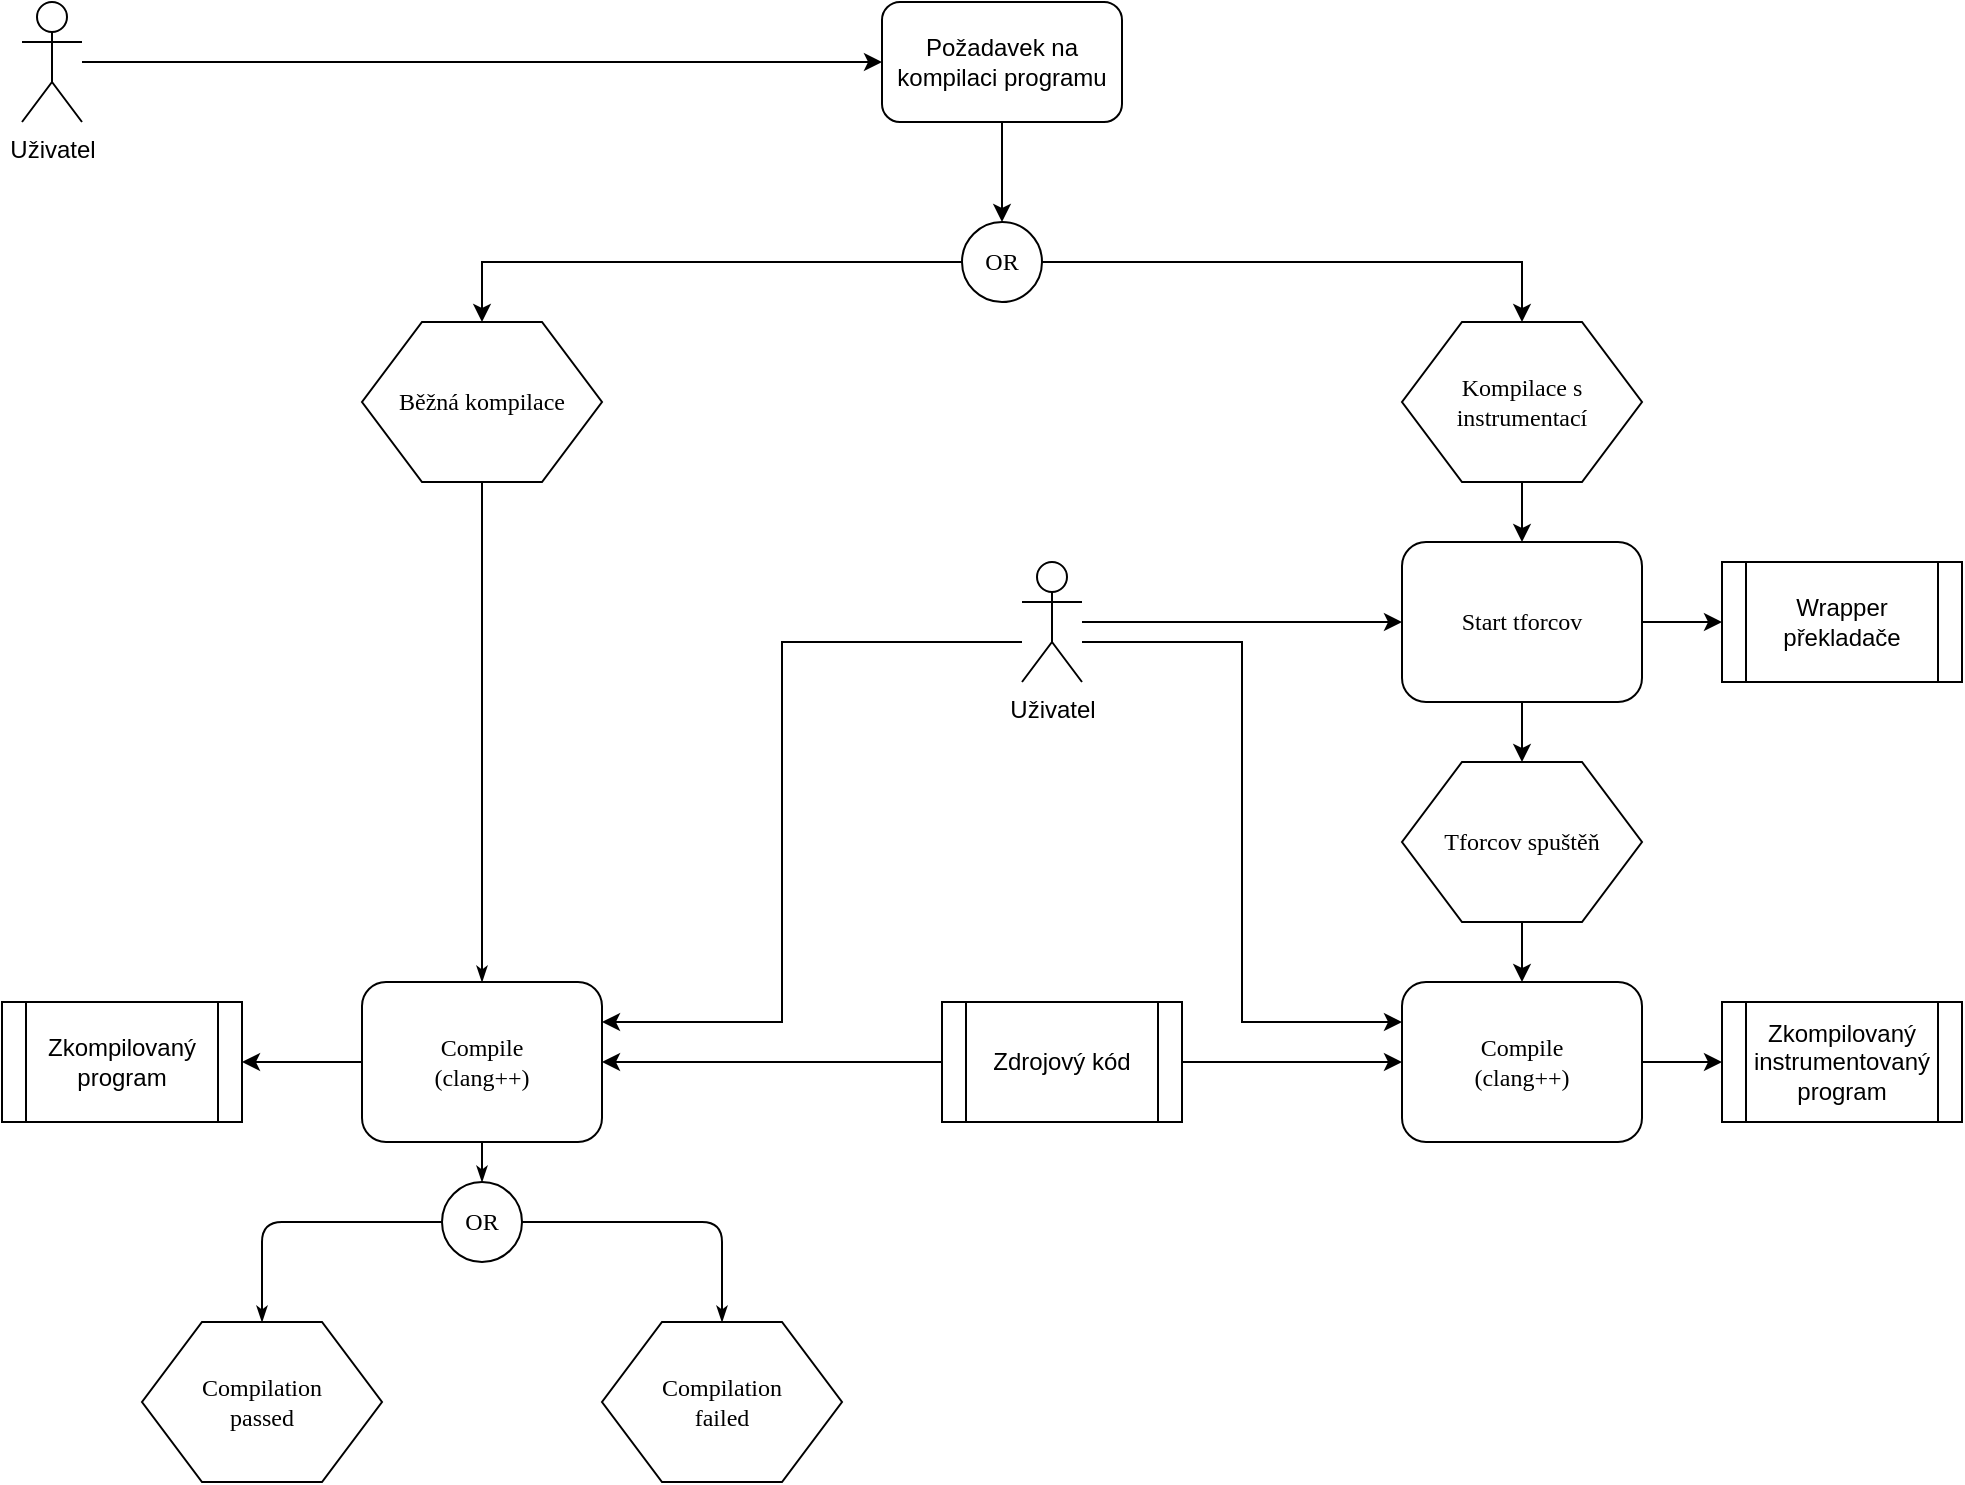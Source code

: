 <mxfile version="16.5.2" type="github">
  <diagram name="Page-1" id="8ce9d11a-91a2-4d17-14d8-a56ed91bf033">
    <mxGraphModel dx="1422" dy="762" grid="1" gridSize="10" guides="1" tooltips="1" connect="1" arrows="1" fold="1" page="1" pageScale="1" pageWidth="1100" pageHeight="850" background="none" math="0" shadow="0">
      <root>
        <mxCell id="0" />
        <mxCell id="1" parent="0" />
        <mxCell id="17ea667e15c223fc-28" style="edgeStyle=orthogonalEdgeStyle;rounded=1;html=1;labelBackgroundColor=none;startArrow=none;startFill=0;startSize=5;endArrow=classicThin;endFill=1;endSize=5;jettySize=auto;orthogonalLoop=1;strokeWidth=1;fontFamily=Verdana;fontSize=8" parent="1" source="17ea667e15c223fc-1" target="17ea667e15c223fc-2" edge="1">
          <mxGeometry relative="1" as="geometry" />
        </mxCell>
        <mxCell id="17ea667e15c223fc-1" value="Běžná kompilace" style="shape=hexagon;perimeter=hexagonPerimeter;whiteSpace=wrap;html=1;rounded=0;shadow=0;labelBackgroundColor=none;strokeWidth=1;fontFamily=Verdana;fontSize=12;align=center;" parent="1" vertex="1">
          <mxGeometry x="250" y="190" width="120" height="80" as="geometry" />
        </mxCell>
        <mxCell id="17ea667e15c223fc-29" style="edgeStyle=orthogonalEdgeStyle;rounded=1;html=1;labelBackgroundColor=none;startArrow=none;startFill=0;startSize=5;endArrow=classicThin;endFill=1;endSize=5;jettySize=auto;orthogonalLoop=1;strokeWidth=1;fontFamily=Verdana;fontSize=8" parent="1" source="17ea667e15c223fc-2" target="17ea667e15c223fc-3" edge="1">
          <mxGeometry relative="1" as="geometry" />
        </mxCell>
        <mxCell id="318fzTL56NjNgk1-DEGz-11" style="edgeStyle=orthogonalEdgeStyle;rounded=0;orthogonalLoop=1;jettySize=auto;html=1;" edge="1" parent="1" source="17ea667e15c223fc-2" target="318fzTL56NjNgk1-DEGz-10">
          <mxGeometry relative="1" as="geometry" />
        </mxCell>
        <mxCell id="17ea667e15c223fc-2" value="Compile&lt;br&gt;(clang++)" style="rounded=1;whiteSpace=wrap;html=1;shadow=0;labelBackgroundColor=none;strokeWidth=1;fontFamily=Verdana;fontSize=12;align=center;" parent="1" vertex="1">
          <mxGeometry x="250" y="520" width="120" height="80" as="geometry" />
        </mxCell>
        <mxCell id="17ea667e15c223fc-30" style="edgeStyle=orthogonalEdgeStyle;rounded=1;html=1;labelBackgroundColor=none;startArrow=none;startFill=0;startSize=5;endArrow=classicThin;endFill=1;endSize=5;jettySize=auto;orthogonalLoop=1;strokeWidth=1;fontFamily=Verdana;fontSize=8" parent="1" source="17ea667e15c223fc-3" target="17ea667e15c223fc-5" edge="1">
          <mxGeometry relative="1" as="geometry" />
        </mxCell>
        <mxCell id="17ea667e15c223fc-31" style="edgeStyle=orthogonalEdgeStyle;rounded=1;html=1;labelBackgroundColor=none;startArrow=none;startFill=0;startSize=5;endArrow=classicThin;endFill=1;endSize=5;jettySize=auto;orthogonalLoop=1;strokeWidth=1;fontFamily=Verdana;fontSize=8" parent="1" source="17ea667e15c223fc-3" target="17ea667e15c223fc-4" edge="1">
          <mxGeometry relative="1" as="geometry" />
        </mxCell>
        <mxCell id="17ea667e15c223fc-3" value="OR" style="ellipse;whiteSpace=wrap;html=1;rounded=1;shadow=0;labelBackgroundColor=none;strokeWidth=1;fontFamily=Verdana;fontSize=12;align=center;" parent="1" vertex="1">
          <mxGeometry x="290" y="620" width="40" height="40" as="geometry" />
        </mxCell>
        <mxCell id="17ea667e15c223fc-4" value="Compilation&lt;br&gt;passed" style="shape=hexagon;perimeter=hexagonPerimeter;whiteSpace=wrap;html=1;rounded=0;shadow=0;labelBackgroundColor=none;strokeWidth=1;fontFamily=Verdana;fontSize=12;align=center;" parent="1" vertex="1">
          <mxGeometry x="140" y="690" width="120" height="80" as="geometry" />
        </mxCell>
        <mxCell id="17ea667e15c223fc-5" value="Compilation&lt;br&gt;failed" style="shape=hexagon;perimeter=hexagonPerimeter;whiteSpace=wrap;html=1;rounded=0;shadow=0;labelBackgroundColor=none;strokeWidth=1;fontFamily=Verdana;fontSize=12;align=center;" parent="1" vertex="1">
          <mxGeometry x="370" y="690" width="120" height="80" as="geometry" />
        </mxCell>
        <mxCell id="318fzTL56NjNgk1-DEGz-2" style="edgeStyle=orthogonalEdgeStyle;rounded=0;orthogonalLoop=1;jettySize=auto;html=1;" edge="1" parent="1" source="318fzTL56NjNgk1-DEGz-1" target="17ea667e15c223fc-2">
          <mxGeometry relative="1" as="geometry" />
        </mxCell>
        <mxCell id="318fzTL56NjNgk1-DEGz-19" style="edgeStyle=orthogonalEdgeStyle;rounded=0;orthogonalLoop=1;jettySize=auto;html=1;" edge="1" parent="1" source="318fzTL56NjNgk1-DEGz-1" target="318fzTL56NjNgk1-DEGz-16">
          <mxGeometry relative="1" as="geometry" />
        </mxCell>
        <mxCell id="318fzTL56NjNgk1-DEGz-1" value="Zdrojový kód" style="shape=process;whiteSpace=wrap;html=1;backgroundOutline=1;" vertex="1" parent="1">
          <mxGeometry x="540" y="530" width="120" height="60" as="geometry" />
        </mxCell>
        <mxCell id="318fzTL56NjNgk1-DEGz-4" style="edgeStyle=orthogonalEdgeStyle;rounded=0;orthogonalLoop=1;jettySize=auto;html=1;" edge="1" parent="1" source="318fzTL56NjNgk1-DEGz-3" target="17ea667e15c223fc-2">
          <mxGeometry relative="1" as="geometry">
            <Array as="points">
              <mxPoint x="460" y="350" />
              <mxPoint x="460" y="540" />
            </Array>
          </mxGeometry>
        </mxCell>
        <mxCell id="318fzTL56NjNgk1-DEGz-20" style="edgeStyle=orthogonalEdgeStyle;rounded=0;orthogonalLoop=1;jettySize=auto;html=1;" edge="1" parent="1" source="318fzTL56NjNgk1-DEGz-3" target="318fzTL56NjNgk1-DEGz-15">
          <mxGeometry relative="1" as="geometry" />
        </mxCell>
        <mxCell id="318fzTL56NjNgk1-DEGz-31" style="edgeStyle=orthogonalEdgeStyle;rounded=0;orthogonalLoop=1;jettySize=auto;html=1;" edge="1" parent="1" source="318fzTL56NjNgk1-DEGz-3" target="318fzTL56NjNgk1-DEGz-16">
          <mxGeometry relative="1" as="geometry">
            <Array as="points">
              <mxPoint x="690" y="350" />
              <mxPoint x="690" y="540" />
            </Array>
          </mxGeometry>
        </mxCell>
        <mxCell id="318fzTL56NjNgk1-DEGz-3" value="Uživatel" style="shape=umlActor;verticalLabelPosition=bottom;verticalAlign=top;html=1;outlineConnect=0;" vertex="1" parent="1">
          <mxGeometry x="580" y="310" width="30" height="60" as="geometry" />
        </mxCell>
        <mxCell id="318fzTL56NjNgk1-DEGz-13" style="edgeStyle=orthogonalEdgeStyle;rounded=0;orthogonalLoop=1;jettySize=auto;html=1;" edge="1" parent="1" source="318fzTL56NjNgk1-DEGz-5" target="318fzTL56NjNgk1-DEGz-12">
          <mxGeometry relative="1" as="geometry" />
        </mxCell>
        <mxCell id="318fzTL56NjNgk1-DEGz-5" value="Požadavek na kompilaci programu" style="rounded=1;whiteSpace=wrap;html=1;" vertex="1" parent="1">
          <mxGeometry x="510" y="30" width="120" height="60" as="geometry" />
        </mxCell>
        <mxCell id="318fzTL56NjNgk1-DEGz-7" style="edgeStyle=orthogonalEdgeStyle;rounded=0;orthogonalLoop=1;jettySize=auto;html=1;" edge="1" parent="1" source="318fzTL56NjNgk1-DEGz-6" target="318fzTL56NjNgk1-DEGz-5">
          <mxGeometry relative="1" as="geometry" />
        </mxCell>
        <mxCell id="318fzTL56NjNgk1-DEGz-6" value="Uživatel" style="shape=umlActor;verticalLabelPosition=bottom;verticalAlign=top;html=1;outlineConnect=0;" vertex="1" parent="1">
          <mxGeometry x="80" y="30" width="30" height="60" as="geometry" />
        </mxCell>
        <mxCell id="318fzTL56NjNgk1-DEGz-10" value="Zkompilovaný program" style="shape=process;whiteSpace=wrap;html=1;backgroundOutline=1;" vertex="1" parent="1">
          <mxGeometry x="70" y="530" width="120" height="60" as="geometry" />
        </mxCell>
        <mxCell id="318fzTL56NjNgk1-DEGz-17" style="edgeStyle=orthogonalEdgeStyle;rounded=0;orthogonalLoop=1;jettySize=auto;html=1;" edge="1" parent="1" source="318fzTL56NjNgk1-DEGz-12" target="17ea667e15c223fc-1">
          <mxGeometry relative="1" as="geometry" />
        </mxCell>
        <mxCell id="318fzTL56NjNgk1-DEGz-18" style="edgeStyle=orthogonalEdgeStyle;rounded=0;orthogonalLoop=1;jettySize=auto;html=1;" edge="1" parent="1" source="318fzTL56NjNgk1-DEGz-12" target="318fzTL56NjNgk1-DEGz-14">
          <mxGeometry relative="1" as="geometry" />
        </mxCell>
        <mxCell id="318fzTL56NjNgk1-DEGz-12" value="OR" style="ellipse;whiteSpace=wrap;html=1;rounded=1;shadow=0;labelBackgroundColor=none;strokeWidth=1;fontFamily=Verdana;fontSize=12;align=center;" vertex="1" parent="1">
          <mxGeometry x="550" y="140" width="40" height="40" as="geometry" />
        </mxCell>
        <mxCell id="318fzTL56NjNgk1-DEGz-24" style="edgeStyle=orthogonalEdgeStyle;rounded=0;orthogonalLoop=1;jettySize=auto;html=1;" edge="1" parent="1" source="318fzTL56NjNgk1-DEGz-14" target="318fzTL56NjNgk1-DEGz-15">
          <mxGeometry relative="1" as="geometry" />
        </mxCell>
        <mxCell id="318fzTL56NjNgk1-DEGz-14" value="Kompilace s instrumentací" style="shape=hexagon;perimeter=hexagonPerimeter;whiteSpace=wrap;html=1;rounded=0;shadow=0;labelBackgroundColor=none;strokeWidth=1;fontFamily=Verdana;fontSize=12;align=center;" vertex="1" parent="1">
          <mxGeometry x="770" y="190" width="120" height="80" as="geometry" />
        </mxCell>
        <mxCell id="318fzTL56NjNgk1-DEGz-27" style="edgeStyle=orthogonalEdgeStyle;rounded=0;orthogonalLoop=1;jettySize=auto;html=1;" edge="1" parent="1" source="318fzTL56NjNgk1-DEGz-15" target="318fzTL56NjNgk1-DEGz-26">
          <mxGeometry relative="1" as="geometry" />
        </mxCell>
        <mxCell id="318fzTL56NjNgk1-DEGz-30" style="edgeStyle=orthogonalEdgeStyle;rounded=0;orthogonalLoop=1;jettySize=auto;html=1;" edge="1" parent="1" source="318fzTL56NjNgk1-DEGz-15" target="318fzTL56NjNgk1-DEGz-25">
          <mxGeometry relative="1" as="geometry" />
        </mxCell>
        <mxCell id="318fzTL56NjNgk1-DEGz-15" value="Start tforcov" style="rounded=1;whiteSpace=wrap;html=1;shadow=0;labelBackgroundColor=none;strokeWidth=1;fontFamily=Verdana;fontSize=12;align=center;" vertex="1" parent="1">
          <mxGeometry x="770" y="300" width="120" height="80" as="geometry" />
        </mxCell>
        <mxCell id="318fzTL56NjNgk1-DEGz-28" style="edgeStyle=orthogonalEdgeStyle;rounded=0;orthogonalLoop=1;jettySize=auto;html=1;" edge="1" parent="1" source="318fzTL56NjNgk1-DEGz-16" target="318fzTL56NjNgk1-DEGz-21">
          <mxGeometry relative="1" as="geometry" />
        </mxCell>
        <mxCell id="318fzTL56NjNgk1-DEGz-16" value="Compile&lt;br&gt;(clang++)" style="rounded=1;whiteSpace=wrap;html=1;shadow=0;labelBackgroundColor=none;strokeWidth=1;fontFamily=Verdana;fontSize=12;align=center;" vertex="1" parent="1">
          <mxGeometry x="770" y="520" width="120" height="80" as="geometry" />
        </mxCell>
        <mxCell id="318fzTL56NjNgk1-DEGz-21" value="Zkompilovaný instrumentovaný program" style="shape=process;whiteSpace=wrap;html=1;backgroundOutline=1;" vertex="1" parent="1">
          <mxGeometry x="930" y="530" width="120" height="60" as="geometry" />
        </mxCell>
        <mxCell id="318fzTL56NjNgk1-DEGz-29" style="edgeStyle=orthogonalEdgeStyle;rounded=0;orthogonalLoop=1;jettySize=auto;html=1;" edge="1" parent="1" source="318fzTL56NjNgk1-DEGz-25" target="318fzTL56NjNgk1-DEGz-16">
          <mxGeometry relative="1" as="geometry" />
        </mxCell>
        <mxCell id="318fzTL56NjNgk1-DEGz-25" value="Tforcov spuštěň" style="shape=hexagon;perimeter=hexagonPerimeter;whiteSpace=wrap;html=1;rounded=0;shadow=0;labelBackgroundColor=none;strokeWidth=1;fontFamily=Verdana;fontSize=12;align=center;" vertex="1" parent="1">
          <mxGeometry x="770" y="410" width="120" height="80" as="geometry" />
        </mxCell>
        <mxCell id="318fzTL56NjNgk1-DEGz-26" value="Wrapper překladače" style="shape=process;whiteSpace=wrap;html=1;backgroundOutline=1;" vertex="1" parent="1">
          <mxGeometry x="930" y="310" width="120" height="60" as="geometry" />
        </mxCell>
      </root>
    </mxGraphModel>
  </diagram>
</mxfile>
